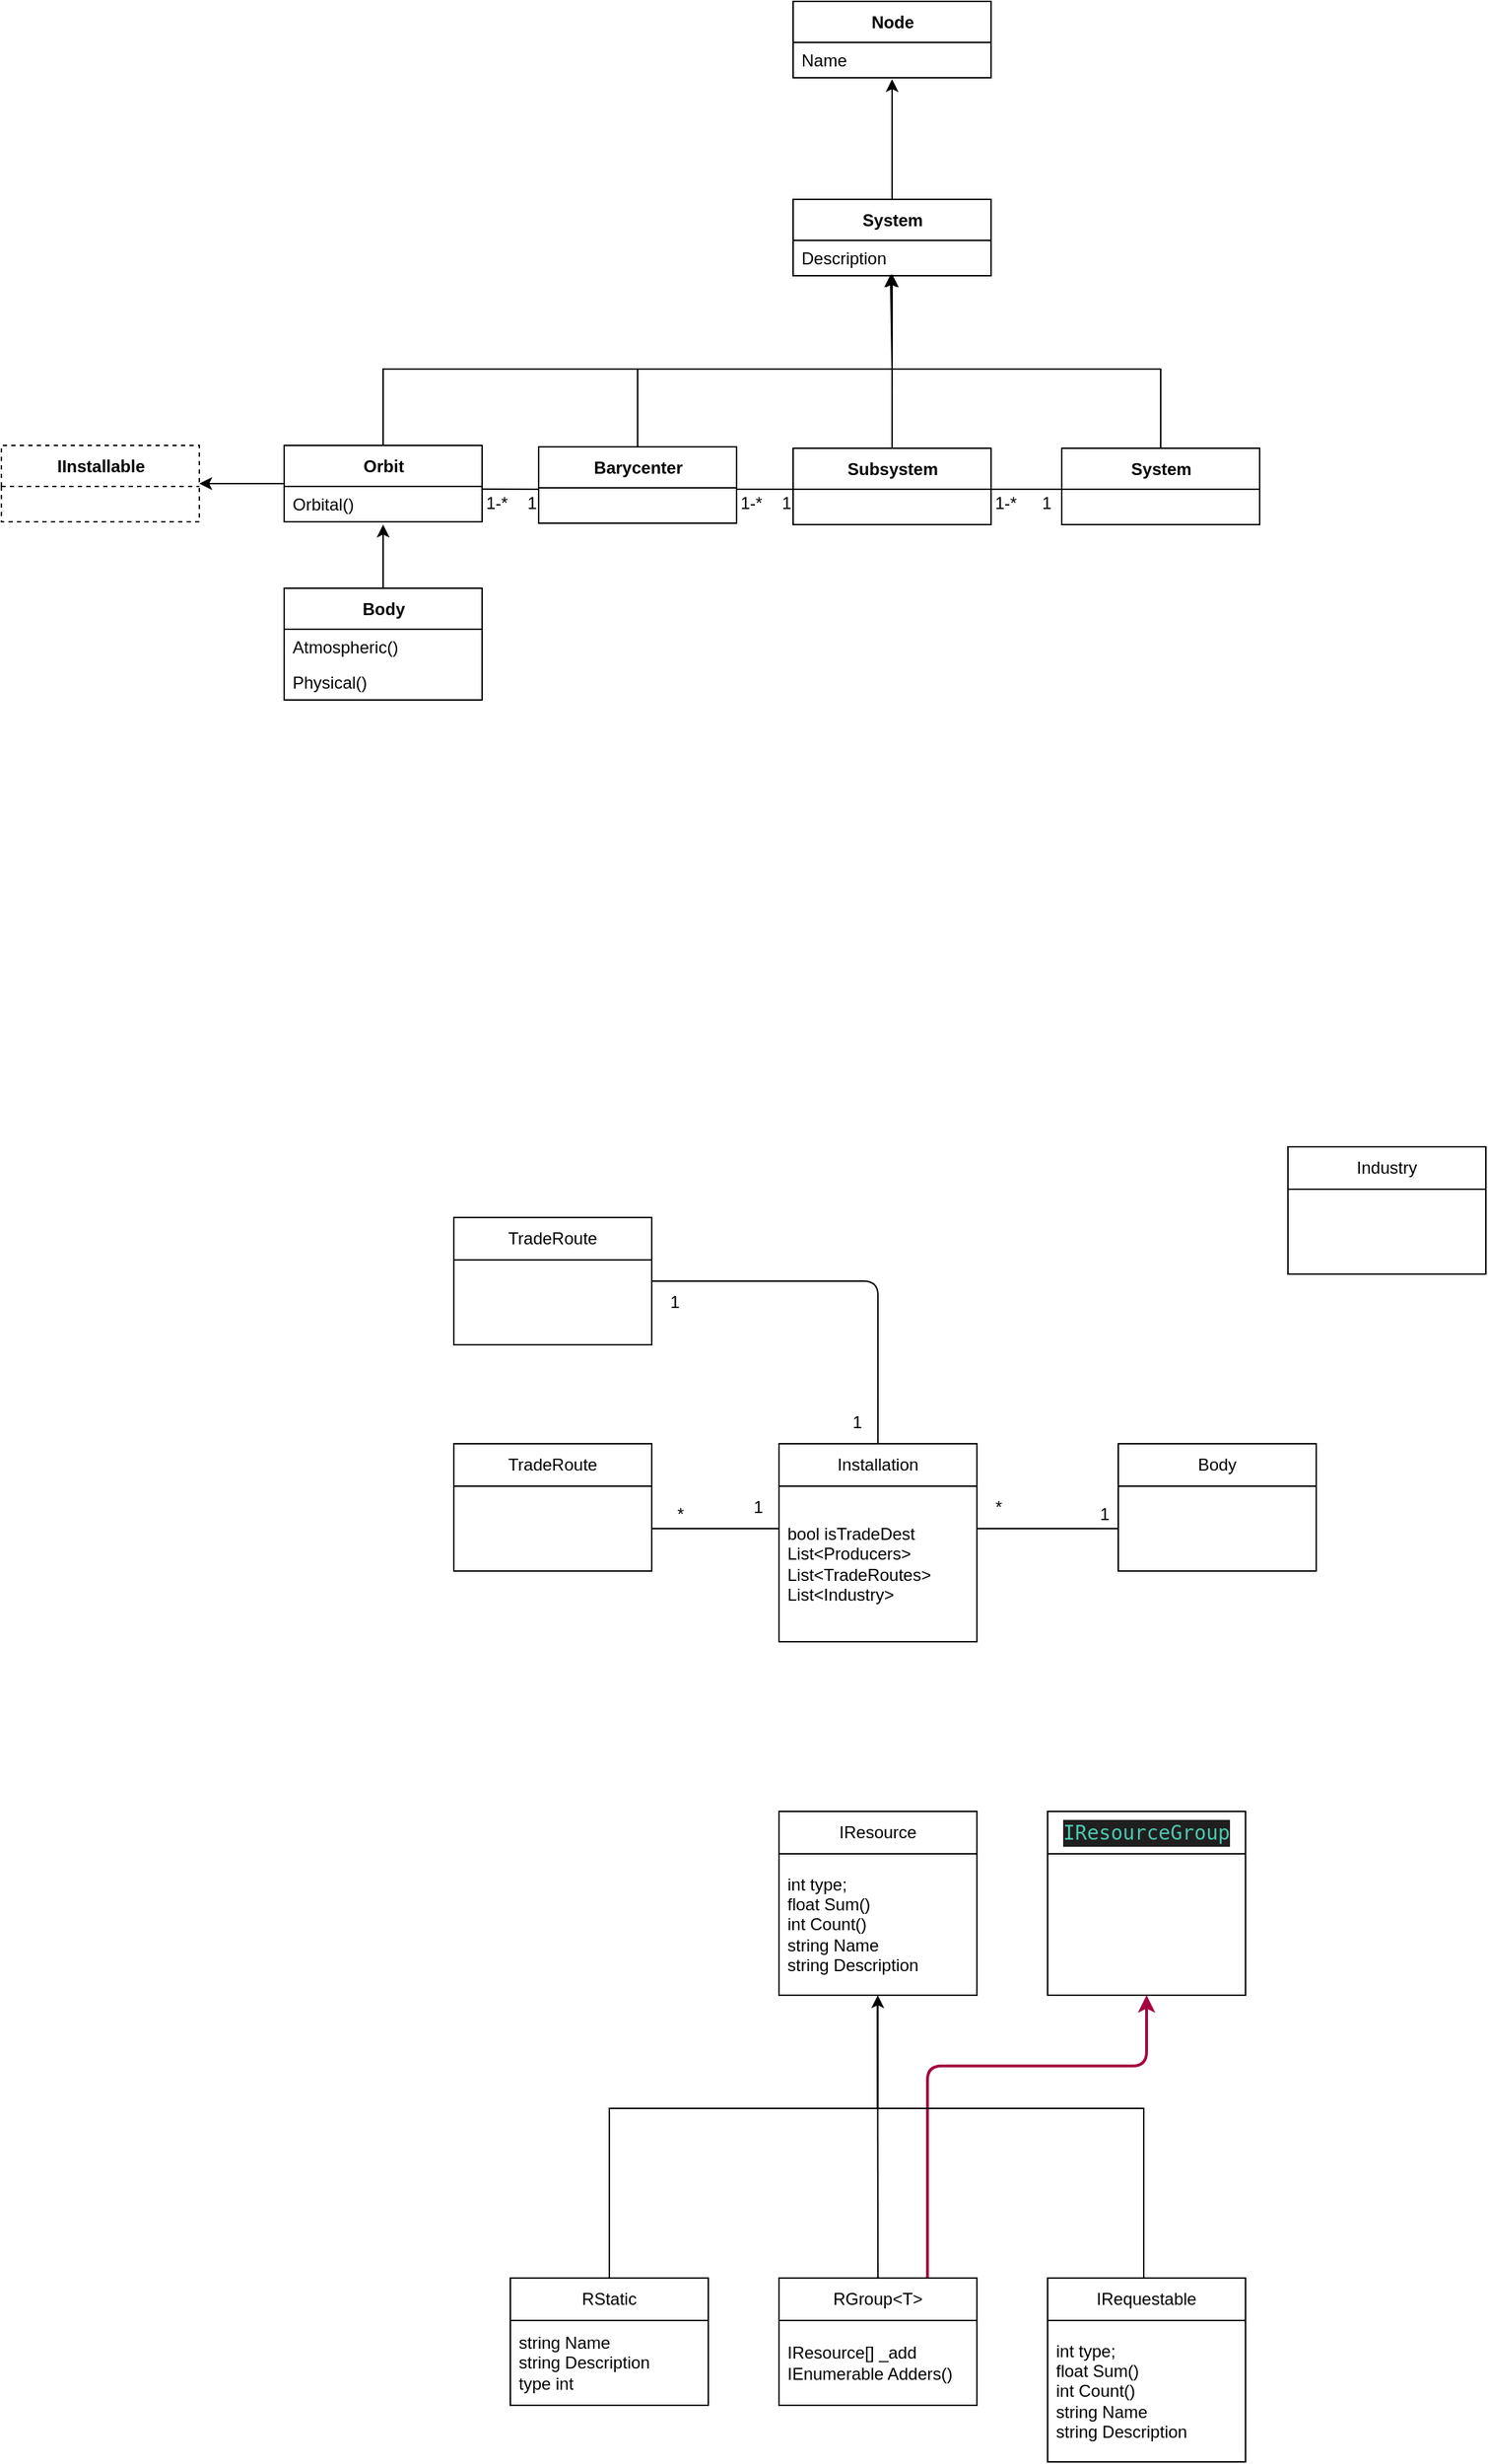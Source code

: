 <mxfile>
    <diagram id="XzvL14MpV3o9M-MEGPuH" name="ClassDiagram">
        <mxGraphModel dx="1963" dy="1949" grid="1" gridSize="10" guides="1" tooltips="1" connect="1" arrows="1" fold="1" page="1" pageScale="1" pageWidth="827" pageHeight="1169" math="0" shadow="0">
            <root>
                <mxCell id="0"/>
                <mxCell id="1" parent="0"/>
                <mxCell id="204" style="edgeStyle=orthogonalEdgeStyle;rounded=0;jumpStyle=arc;html=1;exitX=0.5;exitY=0;exitDx=0;exitDy=0;entryX=0.499;entryY=1;entryDx=0;entryDy=0;entryPerimeter=0;endArrow=classic;endFill=1;" parent="1" source="2" target="203" edge="1">
                    <mxGeometry relative="1" as="geometry">
                        <Array as="points">
                            <mxPoint x="120" y="350"/>
                            <mxPoint x="310" y="350"/>
                        </Array>
                    </mxGeometry>
                </mxCell>
                <mxCell id="2" value="RStatic" style="swimlane;fontStyle=0;childLayout=stackLayout;horizontal=1;startSize=30;horizontalStack=0;resizeParent=1;resizeParentMax=0;resizeLast=0;collapsible=1;marginBottom=0;whiteSpace=wrap;html=1;" parent="1" vertex="1">
                    <mxGeometry x="50" y="470" width="140" height="90" as="geometry"/>
                </mxCell>
                <mxCell id="5" value="string Name&lt;br&gt;string Description&lt;br&gt;type int" style="text;strokeColor=none;fillColor=none;align=left;verticalAlign=middle;spacingLeft=4;spacingRight=4;overflow=hidden;points=[[0,0.5],[1,0.5]];portConstraint=eastwest;rotatable=0;whiteSpace=wrap;html=1;" parent="2" vertex="1">
                    <mxGeometry y="30" width="140" height="60" as="geometry"/>
                </mxCell>
                <mxCell id="210" style="edgeStyle=none;html=1;exitX=0.5;exitY=0;exitDx=0;exitDy=0;entryX=0.498;entryY=1.04;entryDx=0;entryDy=0;entryPerimeter=0;endArrow=none;endFill=0;" parent="1" source="8" target="203" edge="1">
                    <mxGeometry relative="1" as="geometry"/>
                </mxCell>
                <mxCell id="217" style="edgeStyle=orthogonalEdgeStyle;html=1;exitX=0.75;exitY=0;exitDx=0;exitDy=0;entryX=0.5;entryY=1;entryDx=0;entryDy=0;fillColor=#d80073;strokeColor=#A50040;strokeWidth=2;" parent="1" source="8" target="215" edge="1">
                    <mxGeometry relative="1" as="geometry">
                        <Array as="points">
                            <mxPoint x="345" y="320"/>
                            <mxPoint x="500" y="320"/>
                        </Array>
                    </mxGeometry>
                </mxCell>
                <mxCell id="8" value="RGroup&amp;lt;T&amp;gt;" style="swimlane;fontStyle=0;childLayout=stackLayout;horizontal=1;startSize=30;horizontalStack=0;resizeParent=1;resizeParentMax=0;resizeLast=0;collapsible=1;marginBottom=0;whiteSpace=wrap;html=1;" parent="1" vertex="1">
                    <mxGeometry x="240" y="470" width="140" height="90" as="geometry"/>
                </mxCell>
                <mxCell id="9" value="&lt;span style=&quot;text-align: center;&quot;&gt;IResource&lt;/span&gt;[] _add&lt;span style=&quot;text-align: center;&quot;&gt;&lt;br&gt;IEnumerable Adders()&lt;/span&gt;" style="text;strokeColor=none;fillColor=none;align=left;verticalAlign=middle;spacingLeft=4;spacingRight=4;overflow=hidden;points=[[0,0.5],[1,0.5]];portConstraint=eastwest;rotatable=0;whiteSpace=wrap;html=1;" parent="8" vertex="1">
                    <mxGeometry y="30" width="140" height="60" as="geometry"/>
                </mxCell>
                <mxCell id="24" value="Installation" style="swimlane;fontStyle=0;childLayout=stackLayout;horizontal=1;startSize=30;horizontalStack=0;resizeParent=1;resizeParentMax=0;resizeLast=0;collapsible=1;marginBottom=0;whiteSpace=wrap;html=1;" parent="1" vertex="1">
                    <mxGeometry x="240" y="-120" width="140" height="140" as="geometry"/>
                </mxCell>
                <mxCell id="81" value="bool isTradeDest&lt;br&gt;List&amp;lt;Producers&amp;gt;&lt;br&gt;List&amp;lt;TradeRoutes&amp;gt;&lt;br&gt;List&amp;lt;Industry&amp;gt;&lt;br&gt;" style="text;strokeColor=none;fillColor=none;align=left;verticalAlign=middle;spacingLeft=4;spacingRight=4;overflow=hidden;points=[[0,0.5],[1,0.5]];portConstraint=eastwest;rotatable=0;whiteSpace=wrap;html=1;" parent="24" vertex="1">
                    <mxGeometry y="30" width="140" height="110" as="geometry"/>
                </mxCell>
                <mxCell id="36" value="Body" style="swimlane;fontStyle=0;childLayout=stackLayout;horizontal=1;startSize=30;horizontalStack=0;resizeParent=1;resizeParentMax=0;resizeLast=0;collapsible=1;marginBottom=0;whiteSpace=wrap;html=1;" parent="1" vertex="1">
                    <mxGeometry x="480" y="-120" width="140" height="90" as="geometry"/>
                </mxCell>
                <mxCell id="43" value="TradeRoute" style="swimlane;fontStyle=0;childLayout=stackLayout;horizontal=1;startSize=30;horizontalStack=0;resizeParent=1;resizeParentMax=0;resizeLast=0;collapsible=1;marginBottom=0;whiteSpace=wrap;html=1;" parent="1" vertex="1">
                    <mxGeometry x="10" y="-120" width="140" height="90" as="geometry"/>
                </mxCell>
                <mxCell id="70" style="edgeStyle=none;html=1;exitX=1;exitY=0.5;exitDx=0;exitDy=0;startArrow=none;startFill=0;endArrow=none;endFill=0;" parent="1" edge="1">
                    <mxGeometry relative="1" as="geometry">
                        <mxPoint x="240" y="-60" as="targetPoint"/>
                        <mxPoint x="150" y="-60" as="sourcePoint"/>
                    </mxGeometry>
                </mxCell>
                <mxCell id="71" value="*" style="text;html=1;align=center;verticalAlign=middle;resizable=0;points=[];autosize=1;strokeColor=none;fillColor=none;" parent="1" vertex="1">
                    <mxGeometry x="155" y="-85" width="30" height="30" as="geometry"/>
                </mxCell>
                <mxCell id="72" value="1" style="text;html=1;align=center;verticalAlign=middle;resizable=0;points=[];autosize=1;strokeColor=none;fillColor=none;" parent="1" vertex="1">
                    <mxGeometry x="210" y="-90" width="30" height="30" as="geometry"/>
                </mxCell>
                <mxCell id="82" style="edgeStyle=none;html=1;startArrow=none;startFill=0;endArrow=none;endFill=0;" parent="1" edge="1">
                    <mxGeometry relative="1" as="geometry">
                        <mxPoint x="480" y="-60" as="targetPoint"/>
                        <mxPoint x="380" y="-60" as="sourcePoint"/>
                    </mxGeometry>
                </mxCell>
                <mxCell id="86" value="*" style="text;html=1;align=center;verticalAlign=middle;resizable=0;points=[];autosize=1;strokeColor=none;fillColor=none;" parent="1" vertex="1">
                    <mxGeometry x="380" y="-90" width="30" height="30" as="geometry"/>
                </mxCell>
                <mxCell id="87" value="1" style="text;html=1;align=center;verticalAlign=middle;resizable=0;points=[];autosize=1;strokeColor=none;fillColor=none;" parent="1" vertex="1">
                    <mxGeometry x="455" y="-85" width="30" height="30" as="geometry"/>
                </mxCell>
                <mxCell id="98" value="Industry" style="swimlane;fontStyle=0;childLayout=stackLayout;horizontal=1;startSize=30;horizontalStack=0;resizeParent=1;resizeParentMax=0;resizeLast=0;collapsible=1;marginBottom=0;whiteSpace=wrap;html=1;" parent="1" vertex="1">
                    <mxGeometry x="600" y="-330" width="140" height="90" as="geometry"/>
                </mxCell>
                <mxCell id="211" style="edgeStyle=orthogonalEdgeStyle;html=1;exitX=0.5;exitY=0;exitDx=0;exitDy=0;entryX=0.498;entryY=1.023;entryDx=0;entryDy=0;entryPerimeter=0;endArrow=none;endFill=0;rounded=0;" parent="1" target="203" edge="1">
                    <mxGeometry relative="1" as="geometry">
                        <Array as="points">
                            <mxPoint x="498" y="350"/>
                            <mxPoint x="309" y="350"/>
                        </Array>
                        <mxPoint x="498" y="470" as="sourcePoint"/>
                    </mxGeometry>
                </mxCell>
                <mxCell id="111" style="edgeStyle=orthogonalEdgeStyle;rounded=0;html=1;exitX=0.5;exitY=0;exitDx=0;exitDy=0;entryX=0.5;entryY=1.04;entryDx=0;entryDy=0;endArrow=classic;endFill=1;entryPerimeter=0;" parent="1" source="191" target="194" edge="1">
                    <mxGeometry relative="1" as="geometry">
                        <mxPoint x="320" y="-1010" as="sourcePoint"/>
                        <mxPoint x="320" y="-1040" as="targetPoint"/>
                        <Array as="points"/>
                    </mxGeometry>
                </mxCell>
                <mxCell id="116" style="edgeStyle=orthogonalEdgeStyle;rounded=0;html=1;exitX=1;exitY=0.5;exitDx=0;exitDy=0;entryX=0;entryY=0.5;entryDx=0;entryDy=0;endArrow=none;endFill=0;" parent="1" edge="1">
                    <mxGeometry relative="1" as="geometry">
                        <mxPoint x="390" y="-795" as="sourcePoint"/>
                        <mxPoint x="440" y="-795" as="targetPoint"/>
                    </mxGeometry>
                </mxCell>
                <mxCell id="118" style="edgeStyle=orthogonalEdgeStyle;rounded=0;html=1;exitX=0.5;exitY=0;exitDx=0;exitDy=0;endArrow=none;endFill=0;" parent="1" edge="1">
                    <mxGeometry relative="1" as="geometry">
                        <mxPoint x="320" y="-880" as="targetPoint"/>
                        <mxPoint x="320" y="-840" as="sourcePoint"/>
                    </mxGeometry>
                </mxCell>
                <mxCell id="125" style="edgeStyle=orthogonalEdgeStyle;rounded=0;jumpStyle=arc;html=1;exitX=0.5;exitY=0;exitDx=0;exitDy=0;entryX=0.5;entryY=0.96;entryDx=0;entryDy=0;endArrow=classic;endFill=1;entryPerimeter=0;" parent="1" target="192" edge="1">
                    <mxGeometry relative="1" as="geometry">
                        <mxPoint x="320" y="-824.0" as="sourcePoint"/>
                        <mxPoint x="320" y="-920" as="targetPoint"/>
                    </mxGeometry>
                </mxCell>
                <mxCell id="119" style="edgeStyle=orthogonalEdgeStyle;rounded=0;html=1;exitX=0.5;exitY=0;exitDx=0;exitDy=0;endArrow=none;endFill=0;" parent="1" source="188" edge="1">
                    <mxGeometry relative="1" as="geometry">
                        <mxPoint x="320" y="-880" as="targetPoint"/>
                        <mxPoint x="510" y="-840" as="sourcePoint"/>
                        <Array as="points">
                            <mxPoint x="510" y="-880"/>
                        </Array>
                    </mxGeometry>
                </mxCell>
                <mxCell id="117" value="1" style="text;html=1;align=center;verticalAlign=middle;resizable=0;points=[];autosize=1;strokeColor=none;fillColor=none;" parent="1" vertex="1">
                    <mxGeometry x="230" y="-800" width="30" height="30" as="geometry"/>
                </mxCell>
                <mxCell id="120" value="1" style="text;html=1;align=center;verticalAlign=middle;resizable=0;points=[];autosize=1;strokeColor=none;fillColor=none;" parent="1" vertex="1">
                    <mxGeometry x="414" y="-800" width="30" height="30" as="geometry"/>
                </mxCell>
                <mxCell id="122" value="&amp;nbsp; &amp;nbsp;1-*" style="text;html=1;align=center;verticalAlign=middle;resizable=0;points=[];autosize=1;strokeColor=none;fillColor=none;" parent="1" vertex="1">
                    <mxGeometry x="370" y="-800" width="50" height="30" as="geometry"/>
                </mxCell>
                <mxCell id="128" style="edgeStyle=orthogonalEdgeStyle;rounded=0;jumpStyle=arc;html=1;exitX=0.5;exitY=0;exitDx=0;exitDy=0;endArrow=classic;endFill=1;entryX=0.493;entryY=0.96;entryDx=0;entryDy=0;entryPerimeter=0;" parent="1" target="192" edge="1">
                    <mxGeometry relative="1" as="geometry">
                        <mxPoint x="140" y="-824.0" as="sourcePoint"/>
                        <mxPoint x="320" y="-930" as="targetPoint"/>
                        <Array as="points">
                            <mxPoint x="140" y="-880"/>
                            <mxPoint x="320" y="-880"/>
                        </Array>
                    </mxGeometry>
                </mxCell>
                <mxCell id="131" style="edgeStyle=orthogonalEdgeStyle;rounded=0;jumpStyle=arc;html=1;exitX=1;exitY=0.5;exitDx=0;exitDy=0;endArrow=none;endFill=0;entryX=0;entryY=0.5;entryDx=0;entryDy=0;" parent="1" edge="1">
                    <mxGeometry relative="1" as="geometry">
                        <mxPoint x="250" y="-795" as="targetPoint"/>
                        <mxPoint x="210" y="-795" as="sourcePoint"/>
                    </mxGeometry>
                </mxCell>
                <mxCell id="139" style="edgeStyle=orthogonalEdgeStyle;rounded=0;jumpStyle=arc;html=1;exitX=0;exitY=0.5;exitDx=0;exitDy=0;entryX=0.996;entryY=0.073;entryDx=0;entryDy=0;endArrow=none;endFill=0;entryPerimeter=0;" parent="1" target="176" edge="1">
                    <mxGeometry relative="1" as="geometry">
                        <mxPoint x="70" y="-795" as="sourcePoint"/>
                        <mxPoint x="30" y="-795" as="targetPoint"/>
                    </mxGeometry>
                </mxCell>
                <mxCell id="136" style="edgeStyle=orthogonalEdgeStyle;rounded=0;jumpStyle=arc;html=1;exitX=0.5;exitY=0;exitDx=0;exitDy=0;endArrow=classic;endFill=1;entryX=0.493;entryY=0.96;entryDx=0;entryDy=0;entryPerimeter=0;" parent="1" source="175" target="192" edge="1">
                    <mxGeometry relative="1" as="geometry">
                        <mxPoint x="-40" y="-840" as="sourcePoint"/>
                        <mxPoint x="100" y="-930" as="targetPoint"/>
                        <Array as="points">
                            <mxPoint x="-40" y="-880"/>
                            <mxPoint x="320" y="-880"/>
                            <mxPoint x="320" y="-930"/>
                            <mxPoint x="319" y="-930"/>
                        </Array>
                    </mxGeometry>
                </mxCell>
                <mxCell id="146" style="edgeStyle=orthogonalEdgeStyle;rounded=0;jumpStyle=arc;html=1;exitX=0;exitY=0.5;exitDx=0;exitDy=0;entryX=1;entryY=0.5;entryDx=0;entryDy=0;endArrow=classic;endFill=1;" parent="1" source="175" target="167" edge="1">
                    <mxGeometry relative="1" as="geometry">
                        <mxPoint x="-110" y="-795" as="sourcePoint"/>
                        <mxPoint x="-170" y="-675" as="targetPoint"/>
                    </mxGeometry>
                </mxCell>
                <mxCell id="137" value="1-*" style="text;html=1;align=center;verticalAlign=middle;resizable=0;points=[];autosize=1;strokeColor=none;fillColor=none;" parent="1" vertex="1">
                    <mxGeometry x="200" y="-800" width="40" height="30" as="geometry"/>
                </mxCell>
                <mxCell id="138" value="1-*" style="text;html=1;align=center;verticalAlign=middle;resizable=0;points=[];autosize=1;strokeColor=none;fillColor=none;" parent="1" vertex="1">
                    <mxGeometry x="20" y="-800" width="40" height="30" as="geometry"/>
                </mxCell>
                <mxCell id="140" value="1" style="text;html=1;align=center;verticalAlign=middle;resizable=0;points=[];autosize=1;strokeColor=none;fillColor=none;" parent="1" vertex="1">
                    <mxGeometry x="50" y="-800" width="30" height="30" as="geometry"/>
                </mxCell>
                <mxCell id="167" value="IInstallable" style="swimlane;fontStyle=1;align=center;verticalAlign=middle;childLayout=stackLayout;horizontal=1;startSize=29;horizontalStack=0;resizeParent=1;resizeParentMax=0;resizeLast=0;collapsible=0;marginBottom=0;html=1;dashed=1;" parent="1" vertex="1">
                    <mxGeometry x="-310" y="-826" width="140" height="54" as="geometry"/>
                </mxCell>
                <mxCell id="182" style="edgeStyle=orthogonalEdgeStyle;rounded=0;jumpStyle=arc;html=1;exitX=0.5;exitY=0;exitDx=0;exitDy=0;endArrow=classic;endFill=1;" parent="1" source="170" edge="1">
                    <mxGeometry relative="1" as="geometry">
                        <mxPoint x="-40" y="-770" as="targetPoint"/>
                    </mxGeometry>
                </mxCell>
                <mxCell id="170" value="Body" style="swimlane;fontStyle=1;align=center;verticalAlign=middle;childLayout=stackLayout;horizontal=1;startSize=29;horizontalStack=0;resizeParent=1;resizeParentMax=0;resizeLast=0;collapsible=0;marginBottom=0;html=1;" parent="1" vertex="1">
                    <mxGeometry x="-110" y="-725" width="140" height="79" as="geometry"/>
                </mxCell>
                <mxCell id="172" value="Atmospheric()" style="text;html=1;strokeColor=none;fillColor=none;align=left;verticalAlign=middle;spacingLeft=4;spacingRight=4;overflow=hidden;rotatable=0;points=[[0,0.5],[1,0.5]];portConstraint=eastwest;dashed=1;" parent="170" vertex="1">
                    <mxGeometry y="29" width="140" height="25" as="geometry"/>
                </mxCell>
                <mxCell id="171" value="Physical()" style="text;html=1;strokeColor=none;fillColor=none;align=left;verticalAlign=middle;spacingLeft=4;spacingRight=4;overflow=hidden;rotatable=0;points=[[0,0.5],[1,0.5]];portConstraint=eastwest;dashed=1;" parent="170" vertex="1">
                    <mxGeometry y="54" width="140" height="25" as="geometry"/>
                </mxCell>
                <mxCell id="175" value="Orbit" style="swimlane;fontStyle=1;align=center;verticalAlign=middle;childLayout=stackLayout;horizontal=1;startSize=29;horizontalStack=0;resizeParent=1;resizeParentMax=0;resizeLast=0;collapsible=0;marginBottom=0;html=1;" parent="1" vertex="1">
                    <mxGeometry x="-110" y="-826" width="140" height="54" as="geometry"/>
                </mxCell>
                <mxCell id="176" value="Orbital()" style="text;html=1;strokeColor=none;fillColor=none;align=left;verticalAlign=middle;spacingLeft=4;spacingRight=4;overflow=hidden;rotatable=0;points=[[0,0.5],[1,0.5]];portConstraint=eastwest;dashed=1;" parent="175" vertex="1">
                    <mxGeometry y="29" width="140" height="25" as="geometry"/>
                </mxCell>
                <mxCell id="184" value="Barycenter" style="swimlane;fontStyle=1;align=center;verticalAlign=middle;childLayout=stackLayout;horizontal=1;startSize=29;horizontalStack=0;resizeParent=1;resizeParentMax=0;resizeLast=0;collapsible=0;marginBottom=0;html=1;" parent="1" vertex="1">
                    <mxGeometry x="70" y="-825" width="140" height="54" as="geometry"/>
                </mxCell>
                <mxCell id="185" value="&amp;nbsp;&amp;nbsp;" style="text;html=1;strokeColor=none;fillColor=none;align=left;verticalAlign=middle;spacingLeft=4;spacingRight=4;overflow=hidden;rotatable=0;points=[[0,0.5],[1,0.5]];portConstraint=eastwest;dashed=1;" parent="184" vertex="1">
                    <mxGeometry y="29" width="140" height="25" as="geometry"/>
                </mxCell>
                <mxCell id="186" value="Subsystem" style="swimlane;fontStyle=1;align=center;verticalAlign=middle;childLayout=stackLayout;horizontal=1;startSize=29;horizontalStack=0;resizeParent=1;resizeParentMax=0;resizeLast=0;collapsible=0;marginBottom=0;html=1;" parent="1" vertex="1">
                    <mxGeometry x="250" y="-824" width="140" height="54" as="geometry"/>
                </mxCell>
                <mxCell id="187" value="&amp;nbsp;&amp;nbsp;" style="text;html=1;strokeColor=none;fillColor=none;align=left;verticalAlign=middle;spacingLeft=4;spacingRight=4;overflow=hidden;rotatable=0;points=[[0,0.5],[1,0.5]];portConstraint=eastwest;dashed=1;" parent="186" vertex="1">
                    <mxGeometry y="29" width="140" height="25" as="geometry"/>
                </mxCell>
                <mxCell id="188" value="System" style="swimlane;fontStyle=1;align=center;verticalAlign=middle;childLayout=stackLayout;horizontal=1;startSize=29;horizontalStack=0;resizeParent=1;resizeParentMax=0;resizeLast=0;collapsible=0;marginBottom=0;html=1;" parent="1" vertex="1">
                    <mxGeometry x="440" y="-824" width="140" height="54" as="geometry"/>
                </mxCell>
                <mxCell id="189" value="&amp;nbsp;&amp;nbsp;" style="text;html=1;strokeColor=none;fillColor=none;align=left;verticalAlign=middle;spacingLeft=4;spacingRight=4;overflow=hidden;rotatable=0;points=[[0,0.5],[1,0.5]];portConstraint=eastwest;dashed=1;" parent="188" vertex="1">
                    <mxGeometry y="29" width="140" height="25" as="geometry"/>
                </mxCell>
                <mxCell id="191" value="System" style="swimlane;fontStyle=1;align=center;verticalAlign=middle;childLayout=stackLayout;horizontal=1;startSize=29;horizontalStack=0;resizeParent=1;resizeParentMax=0;resizeLast=0;collapsible=0;marginBottom=0;html=1;" parent="1" vertex="1">
                    <mxGeometry x="250" y="-1000" width="140" height="54" as="geometry"/>
                </mxCell>
                <mxCell id="192" value="Description" style="text;html=1;strokeColor=none;fillColor=none;align=left;verticalAlign=middle;spacingLeft=4;spacingRight=4;overflow=hidden;rotatable=0;points=[[0,0.5],[1,0.5]];portConstraint=eastwest;dashed=1;" parent="191" vertex="1">
                    <mxGeometry y="29" width="140" height="25" as="geometry"/>
                </mxCell>
                <mxCell id="193" value="Node" style="swimlane;fontStyle=1;align=center;verticalAlign=middle;childLayout=stackLayout;horizontal=1;startSize=29;horizontalStack=0;resizeParent=1;resizeParentMax=0;resizeLast=0;collapsible=0;marginBottom=0;html=1;" parent="1" vertex="1">
                    <mxGeometry x="250" y="-1140" width="140" height="54" as="geometry"/>
                </mxCell>
                <mxCell id="194" value="Name" style="text;html=1;strokeColor=none;fillColor=none;align=left;verticalAlign=middle;spacingLeft=4;spacingRight=4;overflow=hidden;rotatable=0;points=[[0,0.5],[1,0.5]];portConstraint=eastwest;dashed=1;" parent="193" vertex="1">
                    <mxGeometry y="29" width="140" height="25" as="geometry"/>
                </mxCell>
                <mxCell id="202" value="IResource" style="swimlane;fontStyle=0;childLayout=stackLayout;horizontal=1;startSize=30;horizontalStack=0;resizeParent=1;resizeParentMax=0;resizeLast=0;collapsible=1;marginBottom=0;whiteSpace=wrap;html=1;" parent="1" vertex="1">
                    <mxGeometry x="240" y="140" width="140" height="130" as="geometry"/>
                </mxCell>
                <mxCell id="203" value="int type;&lt;br&gt;float Sum()&lt;br&gt;int Count()&lt;br&gt;string Name&lt;br&gt;string Description" style="text;strokeColor=none;fillColor=none;align=left;verticalAlign=middle;spacingLeft=4;spacingRight=4;overflow=hidden;points=[[0,0.5],[1,0.5]];portConstraint=eastwest;rotatable=0;whiteSpace=wrap;html=1;" parent="202" vertex="1">
                    <mxGeometry y="30" width="140" height="100" as="geometry"/>
                </mxCell>
                <mxCell id="212" value="IRequestable" style="swimlane;fontStyle=0;childLayout=stackLayout;horizontal=1;startSize=30;horizontalStack=0;resizeParent=1;resizeParentMax=0;resizeLast=0;collapsible=1;marginBottom=0;whiteSpace=wrap;html=1;" parent="1" vertex="1">
                    <mxGeometry x="430" y="470" width="140" height="130" as="geometry"/>
                </mxCell>
                <mxCell id="213" value="int type;&lt;br&gt;float Sum()&lt;br&gt;int Count()&lt;br&gt;string Name&lt;br&gt;string Description" style="text;strokeColor=none;fillColor=none;align=left;verticalAlign=middle;spacingLeft=4;spacingRight=4;overflow=hidden;points=[[0,0.5],[1,0.5]];portConstraint=eastwest;rotatable=0;whiteSpace=wrap;html=1;" parent="212" vertex="1">
                    <mxGeometry y="30" width="140" height="100" as="geometry"/>
                </mxCell>
                <mxCell id="215" value="&lt;div style=&quot;color: rgb(204, 204, 204); background-color: rgb(31, 31, 31); font-family: &amp;quot;Droid Sans Mono&amp;quot;, &amp;quot;monospace&amp;quot;, monospace; font-size: 14px; line-height: 19px;&quot;&gt;&lt;span style=&quot;color: #4ec9b0;&quot;&gt;IResourceGroup&lt;/span&gt;&lt;/div&gt;" style="swimlane;fontStyle=0;childLayout=stackLayout;horizontal=1;startSize=30;horizontalStack=0;resizeParent=1;resizeParentMax=0;resizeLast=0;collapsible=1;marginBottom=0;whiteSpace=wrap;html=1;" parent="1" vertex="1">
                    <mxGeometry x="430" y="140" width="140" height="130" as="geometry"/>
                </mxCell>
                <mxCell id="219" style="edgeStyle=orthogonalEdgeStyle;html=1;exitX=1;exitY=0.5;exitDx=0;exitDy=0;entryX=0.5;entryY=0;entryDx=0;entryDy=0;endArrow=none;endFill=0;" edge="1" parent="1" source="218" target="24">
                    <mxGeometry relative="1" as="geometry"/>
                </mxCell>
                <mxCell id="218" value="TradeRoute" style="swimlane;fontStyle=0;childLayout=stackLayout;horizontal=1;startSize=30;horizontalStack=0;resizeParent=1;resizeParentMax=0;resizeLast=0;collapsible=1;marginBottom=0;whiteSpace=wrap;html=1;" vertex="1" parent="1">
                    <mxGeometry x="10" y="-280" width="140" height="90" as="geometry"/>
                </mxCell>
                <mxCell id="220" value="1" style="text;html=1;align=center;verticalAlign=middle;resizable=0;points=[];autosize=1;strokeColor=none;fillColor=none;" vertex="1" parent="1">
                    <mxGeometry x="280" y="-150" width="30" height="30" as="geometry"/>
                </mxCell>
                <mxCell id="222" value="1" style="text;html=1;align=center;verticalAlign=middle;resizable=0;points=[];autosize=1;strokeColor=none;fillColor=none;" vertex="1" parent="1">
                    <mxGeometry x="151" y="-235" width="30" height="30" as="geometry"/>
                </mxCell>
            </root>
        </mxGraphModel>
    </diagram>
</mxfile>